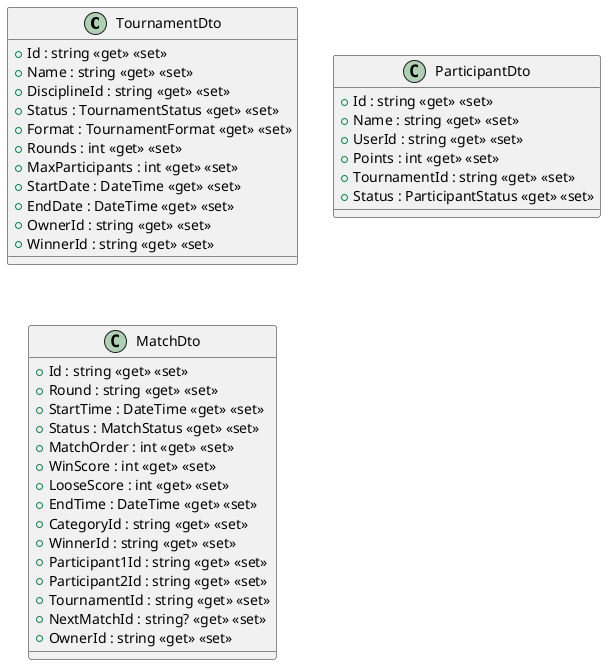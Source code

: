 @startuml
class TournamentDto {
    + Id : string <<get>> <<set>>
    + Name : string <<get>> <<set>>
    + DisciplineId : string <<get>> <<set>>
    + Status : TournamentStatus <<get>> <<set>>
    + Format : TournamentFormat <<get>> <<set>>
    + Rounds : int <<get>> <<set>>
    + MaxParticipants : int <<get>> <<set>>
    + StartDate : DateTime <<get>> <<set>>
    + EndDate : DateTime <<get>> <<set>>
    + OwnerId : string <<get>> <<set>>
    + WinnerId : string <<get>> <<set>>
}
class ParticipantDto {
    + Id : string <<get>> <<set>>
    + Name : string <<get>> <<set>>
    + UserId : string <<get>> <<set>>
    + Points : int <<get>> <<set>>
    + TournamentId : string <<get>> <<set>>
    + Status : ParticipantStatus <<get>> <<set>>
}
class MatchDto {
    + Id : string <<get>> <<set>>
    + Round : string <<get>> <<set>>
    + StartTime : DateTime <<get>> <<set>>
    + Status : MatchStatus <<get>> <<set>>
    + MatchOrder : int <<get>> <<set>>
    + WinScore : int <<get>> <<set>>
    + LooseScore : int <<get>> <<set>>
    + EndTime : DateTime <<get>> <<set>>
    + CategoryId : string <<get>> <<set>>
    + WinnerId : string <<get>> <<set>>
    + Participant1Id : string <<get>> <<set>>
    + Participant2Id : string <<get>> <<set>>
    + TournamentId : string <<get>> <<set>>
    + NextMatchId : string? <<get>> <<set>>
    + OwnerId : string <<get>> <<set>>
}
@enduml
